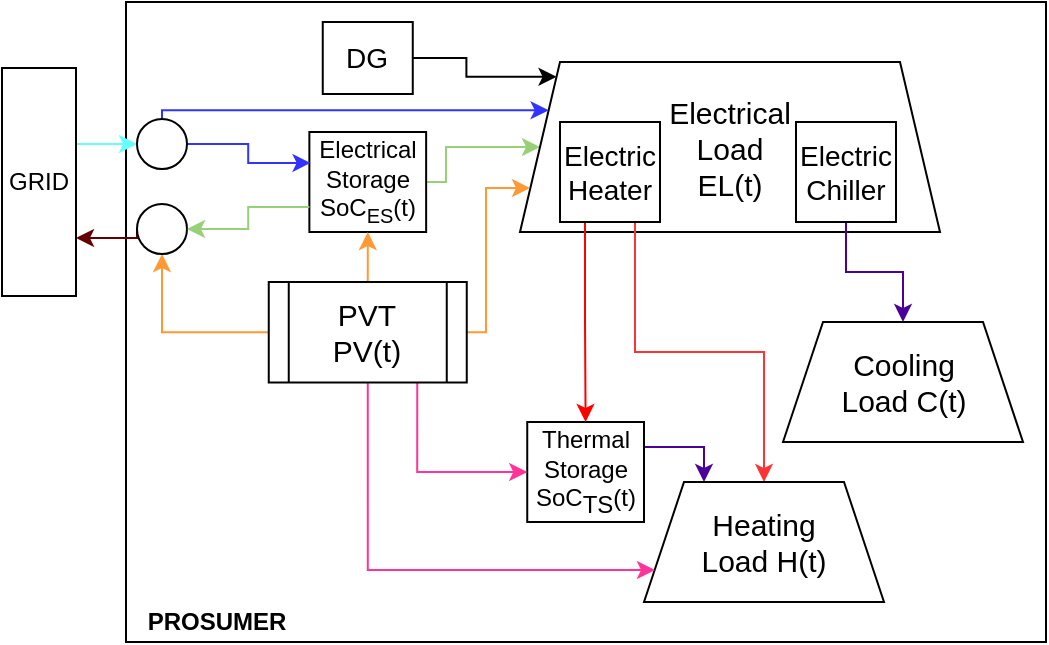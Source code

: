 <mxfile version="14.1.9" type="github">
  <diagram id="05P3EtJSHdNtM1MA3jFJ" name="Page-1">
    <mxGraphModel dx="865" dy="457" grid="1" gridSize="10" guides="1" tooltips="1" connect="1" arrows="1" fold="1" page="1" pageScale="1" pageWidth="850" pageHeight="1100" math="0" shadow="0">
      <root>
        <mxCell id="0" />
        <mxCell id="1" parent="0" />
        <mxCell id="sACkI0Q_xZ0Zvb8qSm-h-140" value="" style="rounded=0;whiteSpace=wrap;html=1;" vertex="1" parent="1">
          <mxGeometry x="550" y="200" width="460" height="320" as="geometry" />
        </mxCell>
        <mxCell id="sACkI0Q_xZ0Zvb8qSm-h-135" style="edgeStyle=orthogonalEdgeStyle;rounded=0;orthogonalLoop=1;jettySize=auto;html=1;exitX=1;exitY=0.25;exitDx=0;exitDy=0;entryX=0.25;entryY=0;entryDx=0;entryDy=0;strokeColor=#4C0099;" edge="1" parent="1" source="sACkI0Q_xZ0Zvb8qSm-h-53" target="sACkI0Q_xZ0Zvb8qSm-h-102">
          <mxGeometry relative="1" as="geometry" />
        </mxCell>
        <mxCell id="sACkI0Q_xZ0Zvb8qSm-h-53" value="Thermal Storage&lt;br style=&quot;font-size: 12px;&quot;&gt;SoC&lt;sub style=&quot;font-size: 12px;&quot;&gt;TS&lt;/sub&gt;(t)" style="rounded=0;whiteSpace=wrap;html=1;fontSize=12;" vertex="1" parent="1">
          <mxGeometry x="750.62" y="410" width="58.38" height="50" as="geometry" />
        </mxCell>
        <mxCell id="sACkI0Q_xZ0Zvb8qSm-h-136" style="edgeStyle=orthogonalEdgeStyle;rounded=0;orthogonalLoop=1;jettySize=auto;html=1;exitX=1;exitY=0.25;exitDx=0;exitDy=0;entryX=0;entryY=0.5;entryDx=0;entryDy=0;strokeColor=#66FFFF;" edge="1" parent="1" source="sACkI0Q_xZ0Zvb8qSm-h-97" target="sACkI0Q_xZ0Zvb8qSm-h-107">
          <mxGeometry relative="1" as="geometry">
            <Array as="points">
              <mxPoint x="525" y="271" />
            </Array>
          </mxGeometry>
        </mxCell>
        <mxCell id="sACkI0Q_xZ0Zvb8qSm-h-97" value="GRID" style="rounded=0;whiteSpace=wrap;html=1;fontSize=12;" vertex="1" parent="1">
          <mxGeometry x="488" y="233" width="37" height="114" as="geometry" />
        </mxCell>
        <mxCell id="sACkI0Q_xZ0Zvb8qSm-h-127" style="edgeStyle=orthogonalEdgeStyle;rounded=0;orthogonalLoop=1;jettySize=auto;html=1;exitX=1;exitY=0.5;exitDx=0;exitDy=0;entryX=0;entryY=0.5;entryDx=0;entryDy=0;strokeColor=#97D077;" edge="1" parent="1" source="sACkI0Q_xZ0Zvb8qSm-h-98" target="sACkI0Q_xZ0Zvb8qSm-h-99">
          <mxGeometry relative="1" as="geometry">
            <Array as="points">
              <mxPoint x="710" y="290" />
              <mxPoint x="710" y="273" />
            </Array>
          </mxGeometry>
        </mxCell>
        <mxCell id="sACkI0Q_xZ0Zvb8qSm-h-98" value="Electrical Storage&lt;br&gt;SoC&lt;sub&gt;ES&lt;/sub&gt;(t)" style="rounded=0;whiteSpace=wrap;html=1;" vertex="1" parent="1">
          <mxGeometry x="641.69" y="265" width="58.38" height="50" as="geometry" />
        </mxCell>
        <mxCell id="sACkI0Q_xZ0Zvb8qSm-h-99" value="Electrical &lt;br&gt;Load&lt;br&gt;EL(t)" style="shape=trapezoid;perimeter=trapezoidPerimeter;whiteSpace=wrap;html=1;fixedSize=1;fontSize=15;" vertex="1" parent="1">
          <mxGeometry x="747" y="230" width="210" height="85" as="geometry" />
        </mxCell>
        <mxCell id="sACkI0Q_xZ0Zvb8qSm-h-130" style="edgeStyle=orthogonalEdgeStyle;rounded=0;orthogonalLoop=1;jettySize=auto;html=1;exitX=0.5;exitY=1;exitDx=0;exitDy=0;entryX=0.5;entryY=0;entryDx=0;entryDy=0;strokeColor=#4C0099;" edge="1" parent="1" source="sACkI0Q_xZ0Zvb8qSm-h-100" target="sACkI0Q_xZ0Zvb8qSm-h-103">
          <mxGeometry relative="1" as="geometry" />
        </mxCell>
        <mxCell id="sACkI0Q_xZ0Zvb8qSm-h-100" value="Electric&lt;br&gt;Chiller" style="whiteSpace=wrap;html=1;aspect=fixed;fontSize=14;" vertex="1" parent="1">
          <mxGeometry x="885" y="260" width="50" height="50" as="geometry" />
        </mxCell>
        <mxCell id="sACkI0Q_xZ0Zvb8qSm-h-131" style="edgeStyle=orthogonalEdgeStyle;rounded=0;orthogonalLoop=1;jettySize=auto;html=1;exitX=0.75;exitY=1;exitDx=0;exitDy=0;strokeColor=#FF3333;" edge="1" parent="1" source="sACkI0Q_xZ0Zvb8qSm-h-101" target="sACkI0Q_xZ0Zvb8qSm-h-102">
          <mxGeometry relative="1" as="geometry" />
        </mxCell>
        <mxCell id="sACkI0Q_xZ0Zvb8qSm-h-134" style="edgeStyle=orthogonalEdgeStyle;rounded=0;orthogonalLoop=1;jettySize=auto;html=1;exitX=0.25;exitY=1;exitDx=0;exitDy=0;strokeColor=#FF0000;" edge="1" parent="1" source="sACkI0Q_xZ0Zvb8qSm-h-101" target="sACkI0Q_xZ0Zvb8qSm-h-53">
          <mxGeometry relative="1" as="geometry" />
        </mxCell>
        <mxCell id="sACkI0Q_xZ0Zvb8qSm-h-101" value="Electric&lt;br&gt;Heater" style="whiteSpace=wrap;html=1;aspect=fixed;fontSize=14;" vertex="1" parent="1">
          <mxGeometry x="767" y="260" width="50" height="50" as="geometry" />
        </mxCell>
        <mxCell id="sACkI0Q_xZ0Zvb8qSm-h-102" value="Heating&lt;br&gt;Load H(t)" style="shape=trapezoid;perimeter=trapezoidPerimeter;whiteSpace=wrap;html=1;fixedSize=1;fontSize=15;" vertex="1" parent="1">
          <mxGeometry x="809" y="440" width="120" height="60" as="geometry" />
        </mxCell>
        <mxCell id="sACkI0Q_xZ0Zvb8qSm-h-103" value="Cooling&lt;br&gt;Load C(t)" style="shape=trapezoid;perimeter=trapezoidPerimeter;whiteSpace=wrap;html=1;fixedSize=1;fontSize=15;" vertex="1" parent="1">
          <mxGeometry x="878.5" y="360" width="120" height="60" as="geometry" />
        </mxCell>
        <mxCell id="sACkI0Q_xZ0Zvb8qSm-h-121" style="edgeStyle=orthogonalEdgeStyle;rounded=0;orthogonalLoop=1;jettySize=auto;html=1;exitX=0;exitY=0.5;exitDx=0;exitDy=0;entryX=0.5;entryY=1;entryDx=0;entryDy=0;strokeColor=#FF9933;" edge="1" parent="1" source="sACkI0Q_xZ0Zvb8qSm-h-104" target="sACkI0Q_xZ0Zvb8qSm-h-108">
          <mxGeometry relative="1" as="geometry" />
        </mxCell>
        <mxCell id="sACkI0Q_xZ0Zvb8qSm-h-128" style="edgeStyle=orthogonalEdgeStyle;rounded=0;orthogonalLoop=1;jettySize=auto;html=1;exitX=0.5;exitY=0;exitDx=0;exitDy=0;strokeColor=#FF9933;" edge="1" parent="1" source="sACkI0Q_xZ0Zvb8qSm-h-104" target="sACkI0Q_xZ0Zvb8qSm-h-98">
          <mxGeometry relative="1" as="geometry" />
        </mxCell>
        <mxCell id="sACkI0Q_xZ0Zvb8qSm-h-129" style="edgeStyle=orthogonalEdgeStyle;rounded=0;orthogonalLoop=1;jettySize=auto;html=1;exitX=1;exitY=0.5;exitDx=0;exitDy=0;strokeColor=#FF9933;" edge="1" parent="1" source="sACkI0Q_xZ0Zvb8qSm-h-104">
          <mxGeometry relative="1" as="geometry">
            <mxPoint x="752" y="293" as="targetPoint" />
            <Array as="points">
              <mxPoint x="730" y="365" />
              <mxPoint x="730" y="293" />
            </Array>
          </mxGeometry>
        </mxCell>
        <mxCell id="sACkI0Q_xZ0Zvb8qSm-h-132" style="edgeStyle=orthogonalEdgeStyle;rounded=0;orthogonalLoop=1;jettySize=auto;html=1;exitX=0.5;exitY=1;exitDx=0;exitDy=0;entryX=0;entryY=0.75;entryDx=0;entryDy=0;strokeColor=#FF3399;" edge="1" parent="1" source="sACkI0Q_xZ0Zvb8qSm-h-104" target="sACkI0Q_xZ0Zvb8qSm-h-102">
          <mxGeometry relative="1" as="geometry">
            <Array as="points">
              <mxPoint x="671" y="484" />
              <mxPoint x="815" y="484" />
            </Array>
          </mxGeometry>
        </mxCell>
        <mxCell id="sACkI0Q_xZ0Zvb8qSm-h-133" style="edgeStyle=orthogonalEdgeStyle;rounded=0;orthogonalLoop=1;jettySize=auto;html=1;exitX=0.75;exitY=1;exitDx=0;exitDy=0;entryX=0;entryY=0.5;entryDx=0;entryDy=0;strokeColor=#FF3399;" edge="1" parent="1" source="sACkI0Q_xZ0Zvb8qSm-h-104" target="sACkI0Q_xZ0Zvb8qSm-h-53">
          <mxGeometry relative="1" as="geometry">
            <Array as="points">
              <mxPoint x="696" y="435" />
            </Array>
          </mxGeometry>
        </mxCell>
        <mxCell id="sACkI0Q_xZ0Zvb8qSm-h-104" value="PVT&lt;br&gt;PV(t)" style="shape=process;whiteSpace=wrap;html=1;backgroundOutline=1;fontSize=15;" vertex="1" parent="1">
          <mxGeometry x="621.38" y="340" width="99" height="50.25" as="geometry" />
        </mxCell>
        <mxCell id="sACkI0Q_xZ0Zvb8qSm-h-123" style="edgeStyle=orthogonalEdgeStyle;rounded=0;orthogonalLoop=1;jettySize=auto;html=1;exitX=1;exitY=0.5;exitDx=0;exitDy=0;entryX=0;entryY=0;entryDx=0;entryDy=0;" edge="1" parent="1" source="sACkI0Q_xZ0Zvb8qSm-h-105" target="sACkI0Q_xZ0Zvb8qSm-h-99">
          <mxGeometry relative="1" as="geometry" />
        </mxCell>
        <mxCell id="sACkI0Q_xZ0Zvb8qSm-h-105" value="DG" style="rounded=0;whiteSpace=wrap;html=1;fontSize=14;" vertex="1" parent="1">
          <mxGeometry x="648.38" y="210" width="45" height="36" as="geometry" />
        </mxCell>
        <mxCell id="sACkI0Q_xZ0Zvb8qSm-h-116" style="edgeStyle=orthogonalEdgeStyle;rounded=0;orthogonalLoop=1;jettySize=auto;html=1;exitX=0.5;exitY=0;exitDx=0;exitDy=0;entryX=0;entryY=0.25;entryDx=0;entryDy=0;strokeColor=#3333FF;" edge="1" parent="1" source="sACkI0Q_xZ0Zvb8qSm-h-107" target="sACkI0Q_xZ0Zvb8qSm-h-99">
          <mxGeometry relative="1" as="geometry">
            <Array as="points">
              <mxPoint x="568" y="254" />
            </Array>
          </mxGeometry>
        </mxCell>
        <mxCell id="sACkI0Q_xZ0Zvb8qSm-h-119" style="edgeStyle=orthogonalEdgeStyle;rounded=0;orthogonalLoop=1;jettySize=auto;html=1;exitX=1;exitY=0.5;exitDx=0;exitDy=0;entryX=0.01;entryY=0.309;entryDx=0;entryDy=0;strokeColor=#3333FF;entryPerimeter=0;" edge="1" parent="1" source="sACkI0Q_xZ0Zvb8qSm-h-107" target="sACkI0Q_xZ0Zvb8qSm-h-98">
          <mxGeometry relative="1" as="geometry">
            <mxPoint x="555.5" y="329" as="targetPoint" />
          </mxGeometry>
        </mxCell>
        <mxCell id="sACkI0Q_xZ0Zvb8qSm-h-107" value="" style="ellipse;whiteSpace=wrap;html=1;aspect=fixed;" vertex="1" parent="1">
          <mxGeometry x="555.5" y="258.5" width="25" height="25" as="geometry" />
        </mxCell>
        <mxCell id="sACkI0Q_xZ0Zvb8qSm-h-137" style="edgeStyle=orthogonalEdgeStyle;rounded=0;orthogonalLoop=1;jettySize=auto;html=1;exitX=0;exitY=0.5;exitDx=0;exitDy=0;entryX=1;entryY=0.75;entryDx=0;entryDy=0;strokeColor=#660000;" edge="1" parent="1" source="sACkI0Q_xZ0Zvb8qSm-h-108" target="sACkI0Q_xZ0Zvb8qSm-h-97">
          <mxGeometry relative="1" as="geometry">
            <Array as="points">
              <mxPoint x="556" y="318" />
              <mxPoint x="525" y="318" />
            </Array>
          </mxGeometry>
        </mxCell>
        <mxCell id="sACkI0Q_xZ0Zvb8qSm-h-108" value="" style="ellipse;whiteSpace=wrap;html=1;aspect=fixed;" vertex="1" parent="1">
          <mxGeometry x="555.5" y="301" width="25" height="25" as="geometry" />
        </mxCell>
        <mxCell id="sACkI0Q_xZ0Zvb8qSm-h-120" style="edgeStyle=orthogonalEdgeStyle;rounded=0;orthogonalLoop=1;jettySize=auto;html=1;exitX=0;exitY=0.75;exitDx=0;exitDy=0;entryX=1;entryY=0.5;entryDx=0;entryDy=0;strokeColor=#97D077;" edge="1" parent="1" source="sACkI0Q_xZ0Zvb8qSm-h-98" target="sACkI0Q_xZ0Zvb8qSm-h-108">
          <mxGeometry relative="1" as="geometry">
            <mxPoint x="512.5" y="329" as="sourcePoint" />
          </mxGeometry>
        </mxCell>
        <mxCell id="sACkI0Q_xZ0Zvb8qSm-h-141" value="PROSUMER" style="text;html=1;align=center;verticalAlign=middle;resizable=0;points=[];autosize=1;fontStyle=1" vertex="1" parent="1">
          <mxGeometry x="550" y="500" width="90" height="20" as="geometry" />
        </mxCell>
      </root>
    </mxGraphModel>
  </diagram>
</mxfile>
